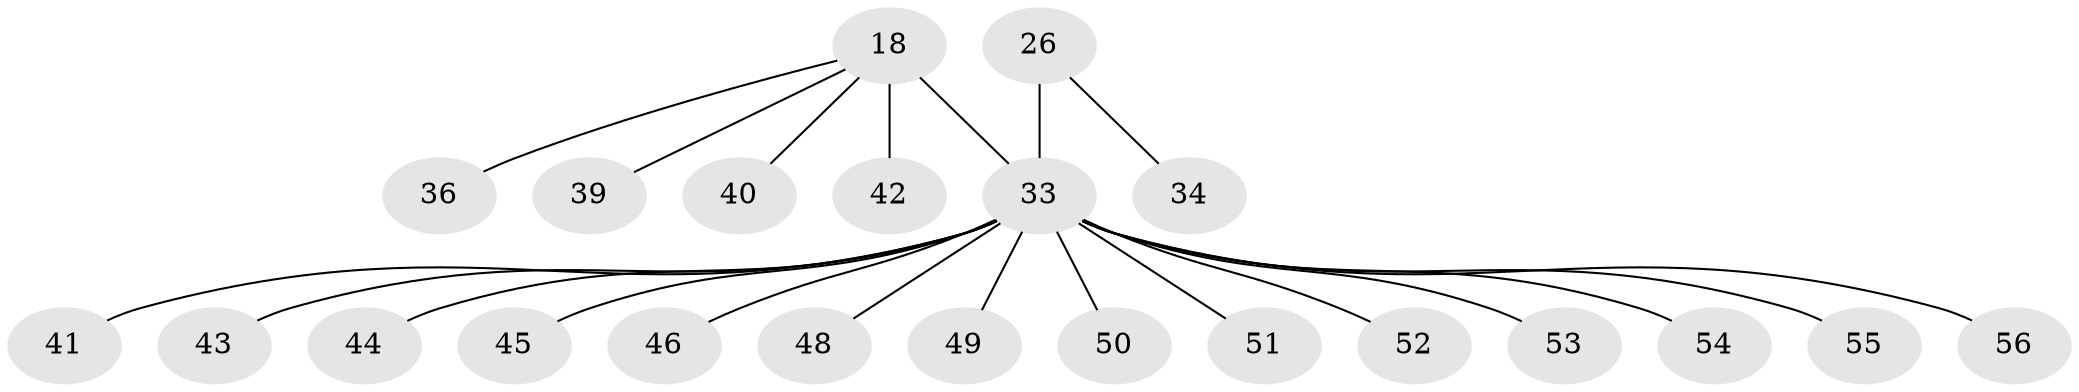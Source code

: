 // original degree distribution, {5: 0.03571428571428571, 18: 0.017857142857142856, 1: 0.6607142857142857, 2: 0.14285714285714285, 6: 0.017857142857142856, 4: 0.05357142857142857, 10: 0.017857142857142856, 3: 0.05357142857142857}
// Generated by graph-tools (version 1.1) at 2025/50/03/04/25 21:50:13]
// undirected, 22 vertices, 21 edges
graph export_dot {
graph [start="1"]
  node [color=gray90,style=filled];
  18 [super="+1"];
  26 [super="+9+24"];
  33 [super="+32"];
  34;
  36;
  39;
  40;
  41 [super="+22"];
  42 [super="+25"];
  43 [super="+31"];
  44 [super="+35+37"];
  45;
  46;
  48;
  49 [super="+27"];
  50;
  51;
  52;
  53;
  54 [super="+38"];
  55 [super="+23+28+47"];
  56;
  18 -- 36;
  18 -- 39;
  18 -- 40;
  18 -- 42;
  18 -- 33 [weight=3];
  26 -- 34;
  26 -- 33 [weight=3];
  33 -- 41;
  33 -- 43;
  33 -- 44;
  33 -- 45;
  33 -- 46;
  33 -- 48;
  33 -- 49;
  33 -- 50;
  33 -- 51;
  33 -- 52;
  33 -- 53;
  33 -- 54;
  33 -- 55;
  33 -- 56;
}
